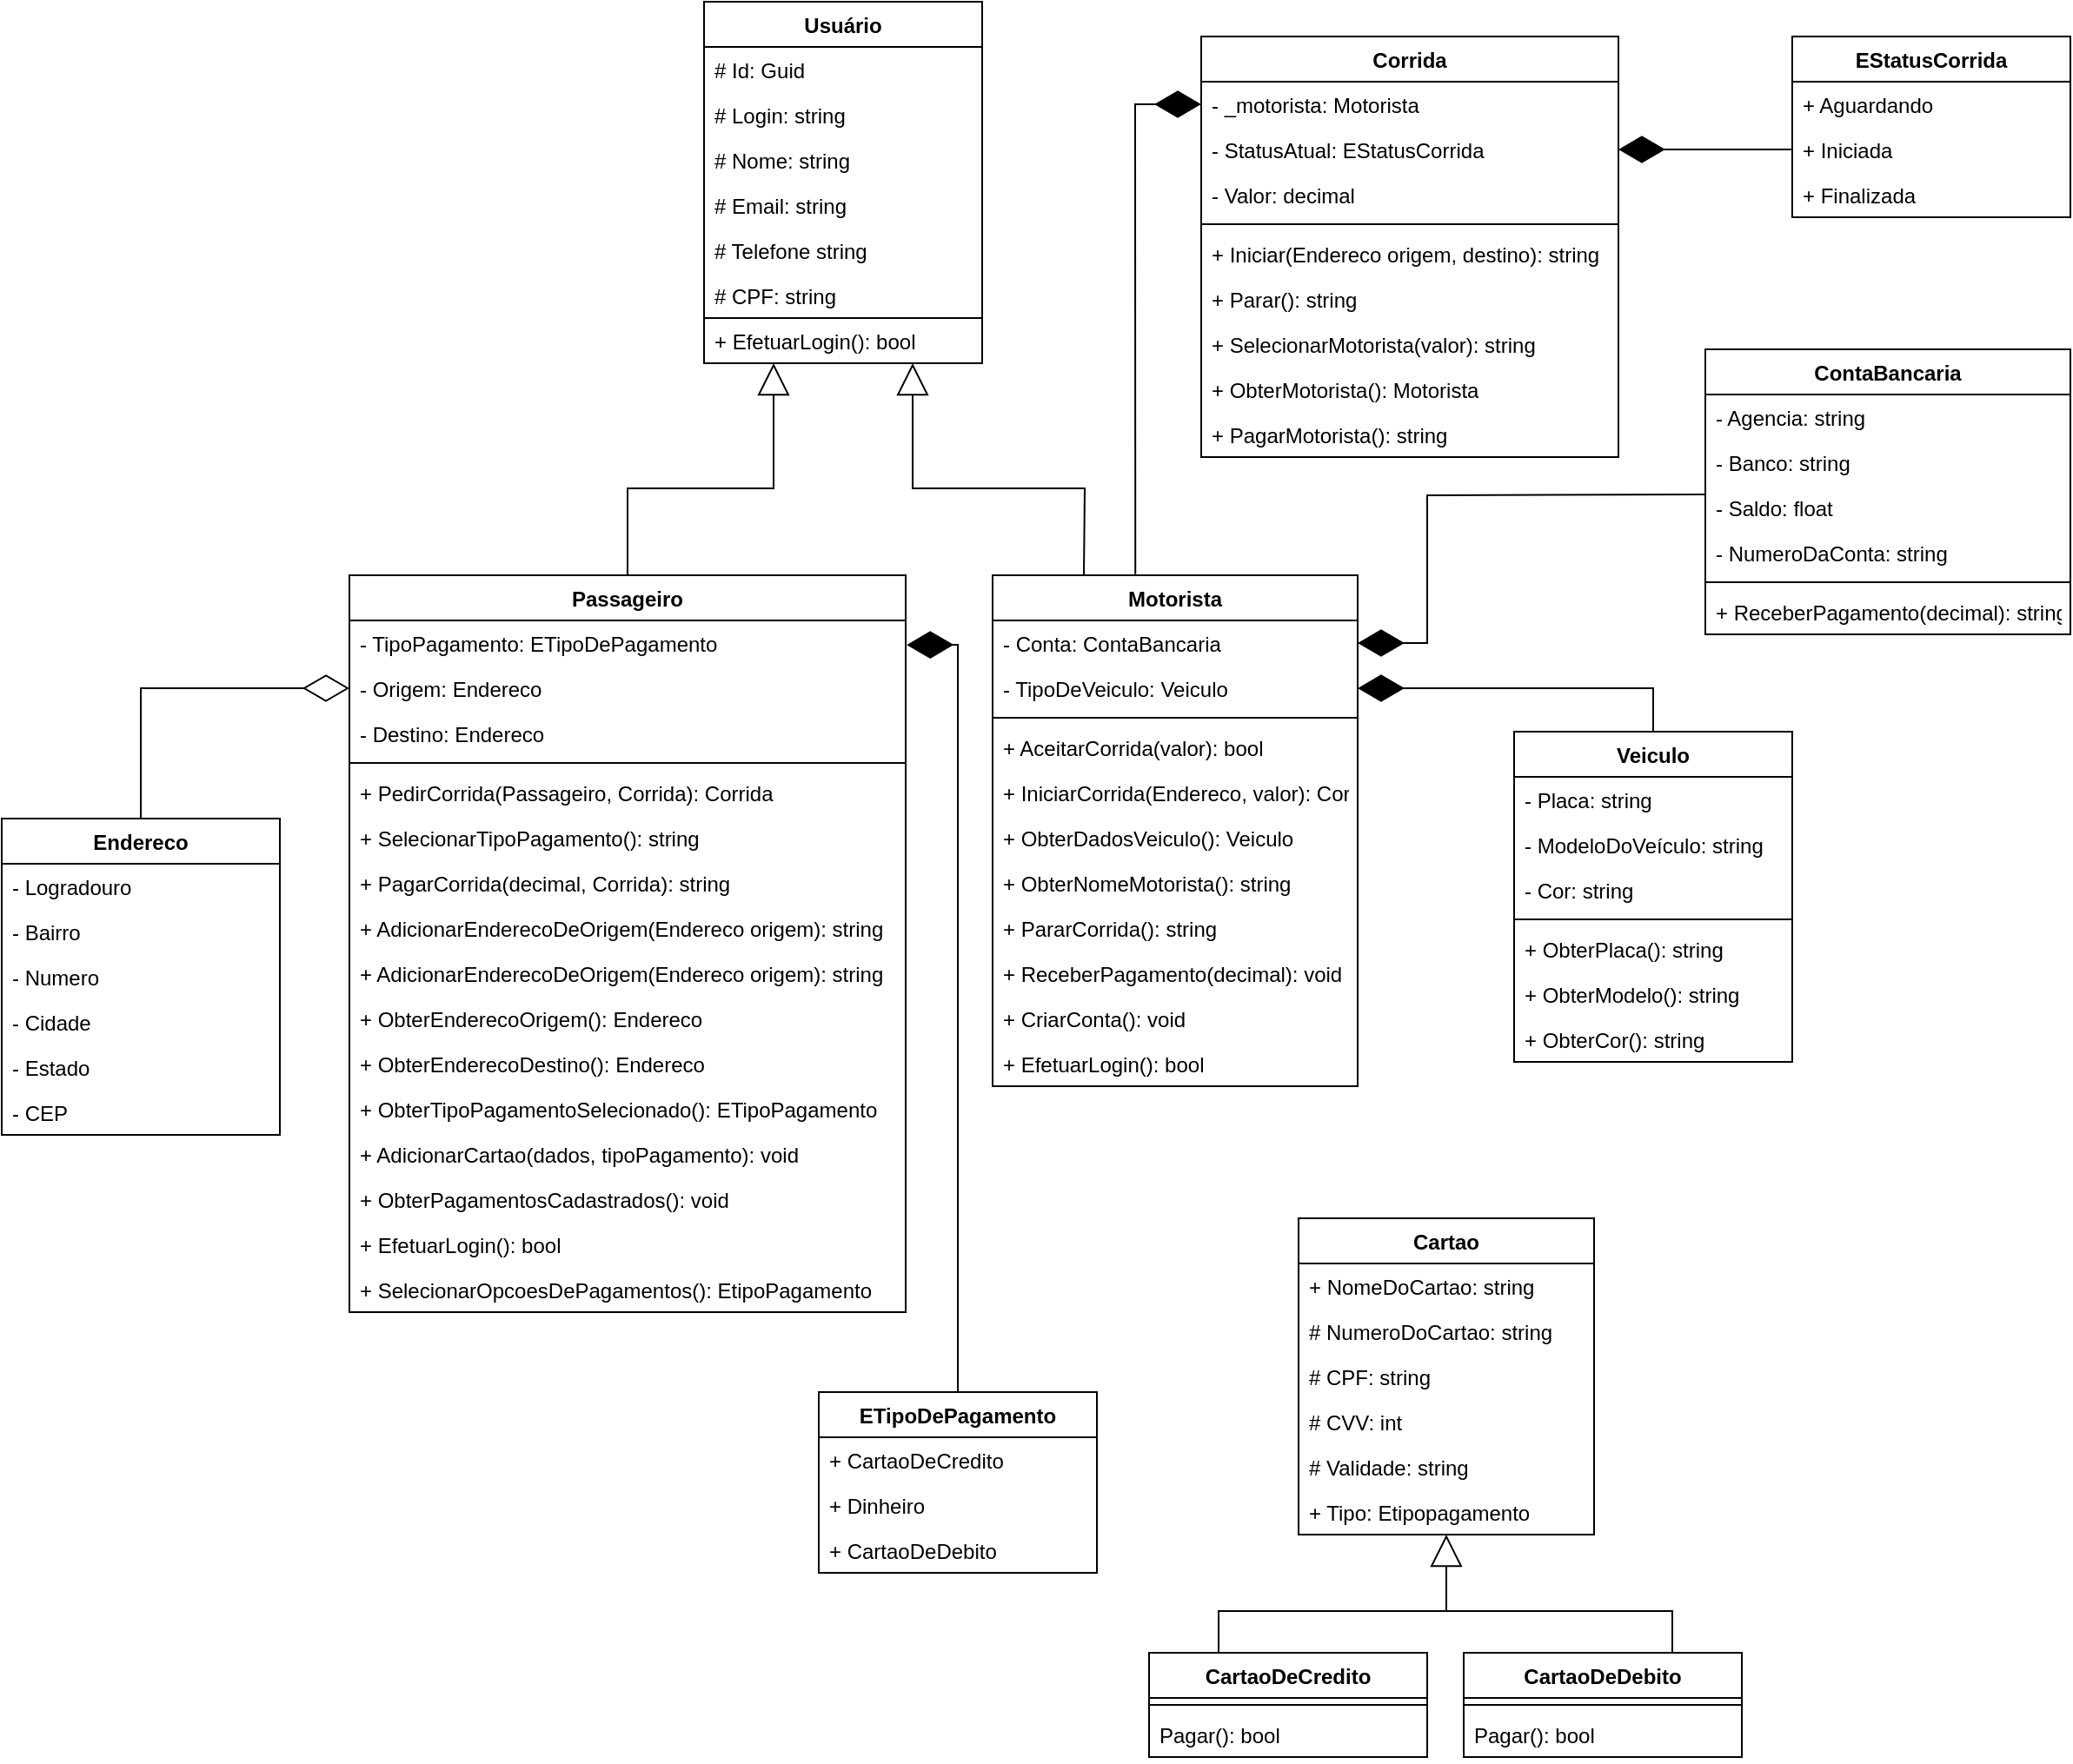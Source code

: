 <mxfile version="20.2.3" type="device"><diagram id="JI-TAaaCPzhpU8c-VdDG" name="Page-1"><mxGraphModel dx="3412" dy="1371" grid="1" gridSize="10" guides="1" tooltips="1" connect="1" arrows="1" fold="1" page="1" pageScale="1" pageWidth="827" pageHeight="1169" math="0" shadow="0"><root><mxCell id="0"/><mxCell id="1" parent="0"/><mxCell id="uXIIYwVitnvNrpm6AXKh-1" value="Usuário" style="swimlane;fontStyle=1;align=center;verticalAlign=top;childLayout=stackLayout;horizontal=1;startSize=26;horizontalStack=0;resizeParent=1;resizeParentMax=0;resizeLast=0;collapsible=1;marginBottom=0;" parent="1" vertex="1"><mxGeometry x="174" width="160" height="208" as="geometry"/></mxCell><mxCell id="uXIIYwVitnvNrpm6AXKh-29" value="# Id: Guid" style="text;strokeColor=none;fillColor=none;align=left;verticalAlign=top;spacingLeft=4;spacingRight=4;overflow=hidden;rotatable=0;points=[[0,0.5],[1,0.5]];portConstraint=eastwest;" parent="uXIIYwVitnvNrpm6AXKh-1" vertex="1"><mxGeometry y="26" width="160" height="26" as="geometry"/></mxCell><mxCell id="uXIIYwVitnvNrpm6AXKh-42" value="# Login: string" style="text;strokeColor=none;fillColor=none;align=left;verticalAlign=top;spacingLeft=4;spacingRight=4;overflow=hidden;rotatable=0;points=[[0,0.5],[1,0.5]];portConstraint=eastwest;" parent="uXIIYwVitnvNrpm6AXKh-1" vertex="1"><mxGeometry y="52" width="160" height="26" as="geometry"/></mxCell><mxCell id="uXIIYwVitnvNrpm6AXKh-28" value="# Nome: string" style="text;strokeColor=none;fillColor=none;align=left;verticalAlign=top;spacingLeft=4;spacingRight=4;overflow=hidden;rotatable=0;points=[[0,0.5],[1,0.5]];portConstraint=eastwest;" parent="uXIIYwVitnvNrpm6AXKh-1" vertex="1"><mxGeometry y="78" width="160" height="26" as="geometry"/></mxCell><mxCell id="uXIIYwVitnvNrpm6AXKh-2" value="# Email: string" style="text;strokeColor=none;fillColor=none;align=left;verticalAlign=top;spacingLeft=4;spacingRight=4;overflow=hidden;rotatable=0;points=[[0,0.5],[1,0.5]];portConstraint=eastwest;" parent="uXIIYwVitnvNrpm6AXKh-1" vertex="1"><mxGeometry y="104" width="160" height="26" as="geometry"/></mxCell><mxCell id="uXIIYwVitnvNrpm6AXKh-27" value="# Telefone string" style="text;strokeColor=none;fillColor=none;align=left;verticalAlign=top;spacingLeft=4;spacingRight=4;overflow=hidden;rotatable=0;points=[[0,0.5],[1,0.5]];portConstraint=eastwest;" parent="uXIIYwVitnvNrpm6AXKh-1" vertex="1"><mxGeometry y="130" width="160" height="26" as="geometry"/></mxCell><mxCell id="uXIIYwVitnvNrpm6AXKh-32" value="# CPF: string" style="text;strokeColor=none;fillColor=none;align=left;verticalAlign=top;spacingLeft=4;spacingRight=4;overflow=hidden;rotatable=0;points=[[0,0.5],[1,0.5]];portConstraint=eastwest;" parent="uXIIYwVitnvNrpm6AXKh-1" vertex="1"><mxGeometry y="156" width="160" height="26" as="geometry"/></mxCell><mxCell id="yvrcJaJNoF_qxqTx-UQw-15" value="+ EfetuarLogin(): bool" style="text;strokeColor=default;fillColor=none;align=left;verticalAlign=top;spacingLeft=4;spacingRight=4;overflow=hidden;rotatable=0;points=[[0,0.5],[1,0.5]];portConstraint=eastwest;" vertex="1" parent="uXIIYwVitnvNrpm6AXKh-1"><mxGeometry y="182" width="160" height="26" as="geometry"/></mxCell><mxCell id="uXIIYwVitnvNrpm6AXKh-5" value="Passageiro" style="swimlane;fontStyle=1;align=center;verticalAlign=top;childLayout=stackLayout;horizontal=1;startSize=26;horizontalStack=0;resizeParent=1;resizeParentMax=0;resizeLast=0;collapsible=1;marginBottom=0;" parent="1" vertex="1"><mxGeometry x="-30" y="330" width="320" height="424" as="geometry"/></mxCell><mxCell id="uXIIYwVitnvNrpm6AXKh-38" value="- TipoPagamento: ETipoDePagamento" style="text;strokeColor=none;fillColor=none;align=left;verticalAlign=top;spacingLeft=4;spacingRight=4;overflow=hidden;rotatable=0;points=[[0,0.5],[1,0.5]];portConstraint=eastwest;" parent="uXIIYwVitnvNrpm6AXKh-5" vertex="1"><mxGeometry y="26" width="320" height="26" as="geometry"/></mxCell><mxCell id="uXIIYwVitnvNrpm6AXKh-40" value="- Origem: Endereco" style="text;strokeColor=none;fillColor=none;align=left;verticalAlign=top;spacingLeft=4;spacingRight=4;overflow=hidden;rotatable=0;points=[[0,0.5],[1,0.5]];portConstraint=eastwest;" parent="uXIIYwVitnvNrpm6AXKh-5" vertex="1"><mxGeometry y="52" width="320" height="26" as="geometry"/></mxCell><mxCell id="uXIIYwVitnvNrpm6AXKh-41" value="- Destino: Endereco" style="text;strokeColor=none;fillColor=none;align=left;verticalAlign=top;spacingLeft=4;spacingRight=4;overflow=hidden;rotatable=0;points=[[0,0.5],[1,0.5]];portConstraint=eastwest;" parent="uXIIYwVitnvNrpm6AXKh-5" vertex="1"><mxGeometry y="78" width="320" height="26" as="geometry"/></mxCell><mxCell id="uXIIYwVitnvNrpm6AXKh-7" value="" style="line;strokeWidth=1;fillColor=none;align=left;verticalAlign=middle;spacingTop=-1;spacingLeft=3;spacingRight=3;rotatable=0;labelPosition=right;points=[];portConstraint=eastwest;" parent="uXIIYwVitnvNrpm6AXKh-5" vertex="1"><mxGeometry y="104" width="320" height="8" as="geometry"/></mxCell><mxCell id="uXIIYwVitnvNrpm6AXKh-8" value="+ PedirCorrida(Passageiro, Corrida): Corrida" style="text;strokeColor=none;fillColor=none;align=left;verticalAlign=top;spacingLeft=4;spacingRight=4;overflow=hidden;rotatable=0;points=[[0,0.5],[1,0.5]];portConstraint=eastwest;" parent="uXIIYwVitnvNrpm6AXKh-5" vertex="1"><mxGeometry y="112" width="320" height="26" as="geometry"/></mxCell><mxCell id="uXIIYwVitnvNrpm6AXKh-83" value="+ SelecionarTipoPagamento(): string" style="text;strokeColor=none;fillColor=none;align=left;verticalAlign=top;spacingLeft=4;spacingRight=4;overflow=hidden;rotatable=0;points=[[0,0.5],[1,0.5]];portConstraint=eastwest;" parent="uXIIYwVitnvNrpm6AXKh-5" vertex="1"><mxGeometry y="138" width="320" height="26" as="geometry"/></mxCell><mxCell id="uXIIYwVitnvNrpm6AXKh-84" value="+ PagarCorrida(decimal, Corrida): string" style="text;strokeColor=none;fillColor=none;align=left;verticalAlign=top;spacingLeft=4;spacingRight=4;overflow=hidden;rotatable=0;points=[[0,0.5],[1,0.5]];portConstraint=eastwest;" parent="uXIIYwVitnvNrpm6AXKh-5" vertex="1"><mxGeometry y="164" width="320" height="26" as="geometry"/></mxCell><mxCell id="uXIIYwVitnvNrpm6AXKh-173" value="+ AdicionarEnderecoDeOrigem(Endereco origem): string" style="text;strokeColor=none;fillColor=none;align=left;verticalAlign=top;spacingLeft=4;spacingRight=4;overflow=hidden;rotatable=0;points=[[0,0.5],[1,0.5]];portConstraint=eastwest;" parent="uXIIYwVitnvNrpm6AXKh-5" vertex="1"><mxGeometry y="190" width="320" height="26" as="geometry"/></mxCell><mxCell id="uXIIYwVitnvNrpm6AXKh-174" value="+ AdicionarEnderecoDeOrigem(Endereco origem): string" style="text;strokeColor=none;fillColor=none;align=left;verticalAlign=top;spacingLeft=4;spacingRight=4;overflow=hidden;rotatable=0;points=[[0,0.5],[1,0.5]];portConstraint=eastwest;" parent="uXIIYwVitnvNrpm6AXKh-5" vertex="1"><mxGeometry y="216" width="320" height="26" as="geometry"/></mxCell><mxCell id="yvrcJaJNoF_qxqTx-UQw-9" value="+ ObterEnderecoOrigem(): Endereco" style="text;strokeColor=none;fillColor=none;align=left;verticalAlign=top;spacingLeft=4;spacingRight=4;overflow=hidden;rotatable=0;points=[[0,0.5],[1,0.5]];portConstraint=eastwest;" vertex="1" parent="uXIIYwVitnvNrpm6AXKh-5"><mxGeometry y="242" width="320" height="26" as="geometry"/></mxCell><mxCell id="yvrcJaJNoF_qxqTx-UQw-8" value="+ ObterEnderecoDestino(): Endereco" style="text;strokeColor=none;fillColor=none;align=left;verticalAlign=top;spacingLeft=4;spacingRight=4;overflow=hidden;rotatable=0;points=[[0,0.5],[1,0.5]];portConstraint=eastwest;" vertex="1" parent="uXIIYwVitnvNrpm6AXKh-5"><mxGeometry y="268" width="320" height="26" as="geometry"/></mxCell><mxCell id="yvrcJaJNoF_qxqTx-UQw-7" value="+ ObterTipoPagamentoSelecionado(): ETipoPagamento" style="text;strokeColor=none;fillColor=none;align=left;verticalAlign=top;spacingLeft=4;spacingRight=4;overflow=hidden;rotatable=0;points=[[0,0.5],[1,0.5]];portConstraint=eastwest;" vertex="1" parent="uXIIYwVitnvNrpm6AXKh-5"><mxGeometry y="294" width="320" height="26" as="geometry"/></mxCell><mxCell id="yvrcJaJNoF_qxqTx-UQw-6" value="+ AdicionarCartao(dados, tipoPagamento): void" style="text;strokeColor=none;fillColor=none;align=left;verticalAlign=top;spacingLeft=4;spacingRight=4;overflow=hidden;rotatable=0;points=[[0,0.5],[1,0.5]];portConstraint=eastwest;" vertex="1" parent="uXIIYwVitnvNrpm6AXKh-5"><mxGeometry y="320" width="320" height="26" as="geometry"/></mxCell><mxCell id="yvrcJaJNoF_qxqTx-UQw-5" value="+ ObterPagamentosCadastrados(): void" style="text;strokeColor=none;fillColor=none;align=left;verticalAlign=top;spacingLeft=4;spacingRight=4;overflow=hidden;rotatable=0;points=[[0,0.5],[1,0.5]];portConstraint=eastwest;" vertex="1" parent="uXIIYwVitnvNrpm6AXKh-5"><mxGeometry y="346" width="320" height="26" as="geometry"/></mxCell><mxCell id="yvrcJaJNoF_qxqTx-UQw-4" value="+ EfetuarLogin(): bool" style="text;strokeColor=none;fillColor=none;align=left;verticalAlign=top;spacingLeft=4;spacingRight=4;overflow=hidden;rotatable=0;points=[[0,0.5],[1,0.5]];portConstraint=eastwest;" vertex="1" parent="uXIIYwVitnvNrpm6AXKh-5"><mxGeometry y="372" width="320" height="26" as="geometry"/></mxCell><mxCell id="yvrcJaJNoF_qxqTx-UQw-3" value="+ SelecionarOpcoesDePagamentos(): EtipoPagamento" style="text;strokeColor=none;fillColor=none;align=left;verticalAlign=top;spacingLeft=4;spacingRight=4;overflow=hidden;rotatable=0;points=[[0,0.5],[1,0.5]];portConstraint=eastwest;" vertex="1" parent="uXIIYwVitnvNrpm6AXKh-5"><mxGeometry y="398" width="320" height="26" as="geometry"/></mxCell><mxCell id="uXIIYwVitnvNrpm6AXKh-9" value="Veiculo" style="swimlane;fontStyle=1;align=center;verticalAlign=top;childLayout=stackLayout;horizontal=1;startSize=26;horizontalStack=0;resizeParent=1;resizeParentMax=0;resizeLast=0;collapsible=1;marginBottom=0;" parent="1" vertex="1"><mxGeometry x="640" y="420" width="160" height="190" as="geometry"/></mxCell><mxCell id="uXIIYwVitnvNrpm6AXKh-10" value="- Placa: string" style="text;strokeColor=none;fillColor=none;align=left;verticalAlign=top;spacingLeft=4;spacingRight=4;overflow=hidden;rotatable=0;points=[[0,0.5],[1,0.5]];portConstraint=eastwest;" parent="uXIIYwVitnvNrpm6AXKh-9" vertex="1"><mxGeometry y="26" width="160" height="26" as="geometry"/></mxCell><mxCell id="uXIIYwVitnvNrpm6AXKh-66" value="- ModeloDoVeículo: string" style="text;strokeColor=none;fillColor=none;align=left;verticalAlign=top;spacingLeft=4;spacingRight=4;overflow=hidden;rotatable=0;points=[[0,0.5],[1,0.5]];portConstraint=eastwest;" parent="uXIIYwVitnvNrpm6AXKh-9" vertex="1"><mxGeometry y="52" width="160" height="26" as="geometry"/></mxCell><mxCell id="UBZa5tZ-X4ekOd2fPBgk-17" value="- Cor: string" style="text;strokeColor=none;fillColor=none;align=left;verticalAlign=top;spacingLeft=4;spacingRight=4;overflow=hidden;rotatable=0;points=[[0,0.5],[1,0.5]];portConstraint=eastwest;" parent="uXIIYwVitnvNrpm6AXKh-9" vertex="1"><mxGeometry y="78" width="160" height="26" as="geometry"/></mxCell><mxCell id="uXIIYwVitnvNrpm6AXKh-11" value="" style="line;strokeWidth=1;fillColor=none;align=left;verticalAlign=middle;spacingTop=-1;spacingLeft=3;spacingRight=3;rotatable=0;labelPosition=right;points=[];portConstraint=eastwest;" parent="uXIIYwVitnvNrpm6AXKh-9" vertex="1"><mxGeometry y="104" width="160" height="8" as="geometry"/></mxCell><mxCell id="uXIIYwVitnvNrpm6AXKh-12" value="+ ObterPlaca(): string" style="text;strokeColor=none;fillColor=none;align=left;verticalAlign=top;spacingLeft=4;spacingRight=4;overflow=hidden;rotatable=0;points=[[0,0.5],[1,0.5]];portConstraint=eastwest;" parent="uXIIYwVitnvNrpm6AXKh-9" vertex="1"><mxGeometry y="112" width="160" height="26" as="geometry"/></mxCell><mxCell id="uXIIYwVitnvNrpm6AXKh-114" value="+ ObterModelo(): string" style="text;strokeColor=none;fillColor=none;align=left;verticalAlign=top;spacingLeft=4;spacingRight=4;overflow=hidden;rotatable=0;points=[[0,0.5],[1,0.5]];portConstraint=eastwest;" parent="uXIIYwVitnvNrpm6AXKh-9" vertex="1"><mxGeometry y="138" width="160" height="26" as="geometry"/></mxCell><mxCell id="UBZa5tZ-X4ekOd2fPBgk-18" value="+ ObterCor(): string" style="text;strokeColor=none;fillColor=none;align=left;verticalAlign=top;spacingLeft=4;spacingRight=4;overflow=hidden;rotatable=0;points=[[0,0.5],[1,0.5]];portConstraint=eastwest;" parent="uXIIYwVitnvNrpm6AXKh-9" vertex="1"><mxGeometry y="164" width="160" height="26" as="geometry"/></mxCell><mxCell id="uXIIYwVitnvNrpm6AXKh-13" value="Endereco" style="swimlane;fontStyle=1;align=center;verticalAlign=top;childLayout=stackLayout;horizontal=1;startSize=26;horizontalStack=0;resizeParent=1;resizeParentMax=0;resizeLast=0;collapsible=1;marginBottom=0;" parent="1" vertex="1"><mxGeometry x="-230" y="470" width="160" height="182" as="geometry"/></mxCell><mxCell id="uXIIYwVitnvNrpm6AXKh-14" value="- Logradouro" style="text;strokeColor=none;fillColor=none;align=left;verticalAlign=top;spacingLeft=4;spacingRight=4;overflow=hidden;rotatable=0;points=[[0,0.5],[1,0.5]];portConstraint=eastwest;" parent="uXIIYwVitnvNrpm6AXKh-13" vertex="1"><mxGeometry y="26" width="160" height="26" as="geometry"/></mxCell><mxCell id="uXIIYwVitnvNrpm6AXKh-51" value="- Bairro" style="text;strokeColor=none;fillColor=none;align=left;verticalAlign=top;spacingLeft=4;spacingRight=4;overflow=hidden;rotatable=0;points=[[0,0.5],[1,0.5]];portConstraint=eastwest;" parent="uXIIYwVitnvNrpm6AXKh-13" vertex="1"><mxGeometry y="52" width="160" height="26" as="geometry"/></mxCell><mxCell id="uXIIYwVitnvNrpm6AXKh-52" value="- Numero" style="text;strokeColor=none;fillColor=none;align=left;verticalAlign=top;spacingLeft=4;spacingRight=4;overflow=hidden;rotatable=0;points=[[0,0.5],[1,0.5]];portConstraint=eastwest;" parent="uXIIYwVitnvNrpm6AXKh-13" vertex="1"><mxGeometry y="78" width="160" height="26" as="geometry"/></mxCell><mxCell id="uXIIYwVitnvNrpm6AXKh-53" value="- Cidade" style="text;strokeColor=none;fillColor=none;align=left;verticalAlign=top;spacingLeft=4;spacingRight=4;overflow=hidden;rotatable=0;points=[[0,0.5],[1,0.5]];portConstraint=eastwest;" parent="uXIIYwVitnvNrpm6AXKh-13" vertex="1"><mxGeometry y="104" width="160" height="26" as="geometry"/></mxCell><mxCell id="uXIIYwVitnvNrpm6AXKh-54" value="- Estado" style="text;strokeColor=none;fillColor=none;align=left;verticalAlign=top;spacingLeft=4;spacingRight=4;overflow=hidden;rotatable=0;points=[[0,0.5],[1,0.5]];portConstraint=eastwest;" parent="uXIIYwVitnvNrpm6AXKh-13" vertex="1"><mxGeometry y="130" width="160" height="26" as="geometry"/></mxCell><mxCell id="uXIIYwVitnvNrpm6AXKh-55" value="- CEP" style="text;strokeColor=none;fillColor=none;align=left;verticalAlign=top;spacingLeft=4;spacingRight=4;overflow=hidden;rotatable=0;points=[[0,0.5],[1,0.5]];portConstraint=eastwest;" parent="uXIIYwVitnvNrpm6AXKh-13" vertex="1"><mxGeometry y="156" width="160" height="26" as="geometry"/></mxCell><mxCell id="uXIIYwVitnvNrpm6AXKh-17" value="Motorista" style="swimlane;fontStyle=1;align=center;verticalAlign=top;childLayout=stackLayout;horizontal=1;startSize=26;horizontalStack=0;resizeParent=1;resizeParentMax=0;resizeLast=0;collapsible=1;marginBottom=0;" parent="1" vertex="1"><mxGeometry x="340" y="330" width="210" height="294" as="geometry"/></mxCell><mxCell id="uXIIYwVitnvNrpm6AXKh-18" value="- Conta: ContaBancaria" style="text;strokeColor=none;fillColor=none;align=left;verticalAlign=top;spacingLeft=4;spacingRight=4;overflow=hidden;rotatable=0;points=[[0,0.5],[1,0.5]];portConstraint=eastwest;" parent="uXIIYwVitnvNrpm6AXKh-17" vertex="1"><mxGeometry y="26" width="210" height="26" as="geometry"/></mxCell><mxCell id="uXIIYwVitnvNrpm6AXKh-64" value="- TipoDeVeiculo: Veiculo" style="text;strokeColor=none;fillColor=none;align=left;verticalAlign=top;spacingLeft=4;spacingRight=4;overflow=hidden;rotatable=0;points=[[0,0.5],[1,0.5]];portConstraint=eastwest;" parent="uXIIYwVitnvNrpm6AXKh-17" vertex="1"><mxGeometry y="52" width="210" height="26" as="geometry"/></mxCell><mxCell id="uXIIYwVitnvNrpm6AXKh-19" value="" style="line;strokeWidth=1;fillColor=none;align=left;verticalAlign=middle;spacingTop=-1;spacingLeft=3;spacingRight=3;rotatable=0;labelPosition=right;points=[];portConstraint=eastwest;" parent="uXIIYwVitnvNrpm6AXKh-17" vertex="1"><mxGeometry y="78" width="210" height="8" as="geometry"/></mxCell><mxCell id="uXIIYwVitnvNrpm6AXKh-20" value="+ AceitarCorrida(valor): bool" style="text;strokeColor=none;fillColor=none;align=left;verticalAlign=top;spacingLeft=4;spacingRight=4;overflow=hidden;rotatable=0;points=[[0,0.5],[1,0.5]];portConstraint=eastwest;" parent="uXIIYwVitnvNrpm6AXKh-17" vertex="1"><mxGeometry y="86" width="210" height="26" as="geometry"/></mxCell><mxCell id="uXIIYwVitnvNrpm6AXKh-158" value="+ IniciarCorrida(Endereco, valor): Corrida" style="text;strokeColor=none;fillColor=none;align=left;verticalAlign=top;spacingLeft=4;spacingRight=4;overflow=hidden;rotatable=0;points=[[0,0.5],[1,0.5]];portConstraint=eastwest;" parent="uXIIYwVitnvNrpm6AXKh-17" vertex="1"><mxGeometry y="112" width="210" height="26" as="geometry"/></mxCell><mxCell id="uXIIYwVitnvNrpm6AXKh-149" value="+ ObterDadosVeiculo(): Veiculo" style="text;strokeColor=none;fillColor=none;align=left;verticalAlign=top;spacingLeft=4;spacingRight=4;overflow=hidden;rotatable=0;points=[[0,0.5],[1,0.5]];portConstraint=eastwest;" parent="uXIIYwVitnvNrpm6AXKh-17" vertex="1"><mxGeometry y="138" width="210" height="26" as="geometry"/></mxCell><mxCell id="uXIIYwVitnvNrpm6AXKh-115" value="+ ObterNomeMotorista(): string" style="text;strokeColor=none;fillColor=none;align=left;verticalAlign=top;spacingLeft=4;spacingRight=4;overflow=hidden;rotatable=0;points=[[0,0.5],[1,0.5]];portConstraint=eastwest;" parent="uXIIYwVitnvNrpm6AXKh-17" vertex="1"><mxGeometry y="164" width="210" height="26" as="geometry"/></mxCell><mxCell id="uXIIYwVitnvNrpm6AXKh-159" value="+ PararCorrida(): string" style="text;strokeColor=none;fillColor=none;align=left;verticalAlign=top;spacingLeft=4;spacingRight=4;overflow=hidden;rotatable=0;points=[[0,0.5],[1,0.5]];portConstraint=eastwest;" parent="uXIIYwVitnvNrpm6AXKh-17" vertex="1"><mxGeometry y="190" width="210" height="26" as="geometry"/></mxCell><mxCell id="uXIIYwVitnvNrpm6AXKh-151" value="+ ReceberPagamento(decimal): void" style="text;strokeColor=none;fillColor=none;align=left;verticalAlign=top;spacingLeft=4;spacingRight=4;overflow=hidden;rotatable=0;points=[[0,0.5],[1,0.5]];portConstraint=eastwest;" parent="uXIIYwVitnvNrpm6AXKh-17" vertex="1"><mxGeometry y="216" width="210" height="26" as="geometry"/></mxCell><mxCell id="yvrcJaJNoF_qxqTx-UQw-1" value="+ CriarConta(): void" style="text;strokeColor=none;fillColor=none;align=left;verticalAlign=top;spacingLeft=4;spacingRight=4;overflow=hidden;rotatable=0;points=[[0,0.5],[1,0.5]];portConstraint=eastwest;" vertex="1" parent="uXIIYwVitnvNrpm6AXKh-17"><mxGeometry y="242" width="210" height="26" as="geometry"/></mxCell><mxCell id="yvrcJaJNoF_qxqTx-UQw-2" value="+ EfetuarLogin(): bool" style="text;strokeColor=none;fillColor=none;align=left;verticalAlign=top;spacingLeft=4;spacingRight=4;overflow=hidden;rotatable=0;points=[[0,0.5],[1,0.5]];portConstraint=eastwest;" vertex="1" parent="uXIIYwVitnvNrpm6AXKh-17"><mxGeometry y="268" width="210" height="26" as="geometry"/></mxCell><mxCell id="uXIIYwVitnvNrpm6AXKh-23" value="ETipoDePagamento" style="swimlane;fontStyle=1;align=center;verticalAlign=top;childLayout=stackLayout;horizontal=1;startSize=26;horizontalStack=0;resizeParent=1;resizeParentMax=0;resizeLast=0;collapsible=1;marginBottom=0;" parent="1" vertex="1"><mxGeometry x="240" y="800" width="160" height="104" as="geometry"/></mxCell><mxCell id="uXIIYwVitnvNrpm6AXKh-43" value="+ CartaoDeCredito" style="text;strokeColor=none;fillColor=none;align=left;verticalAlign=top;spacingLeft=4;spacingRight=4;overflow=hidden;rotatable=0;points=[[0,0.5],[1,0.5]];portConstraint=eastwest;" parent="uXIIYwVitnvNrpm6AXKh-23" vertex="1"><mxGeometry y="26" width="160" height="26" as="geometry"/></mxCell><mxCell id="uXIIYwVitnvNrpm6AXKh-44" value="+ Dinheiro" style="text;strokeColor=none;fillColor=none;align=left;verticalAlign=top;spacingLeft=4;spacingRight=4;overflow=hidden;rotatable=0;points=[[0,0.5],[1,0.5]];portConstraint=eastwest;" parent="uXIIYwVitnvNrpm6AXKh-23" vertex="1"><mxGeometry y="52" width="160" height="26" as="geometry"/></mxCell><mxCell id="uXIIYwVitnvNrpm6AXKh-46" value="+ CartaoDeDebito" style="text;strokeColor=none;fillColor=none;align=left;verticalAlign=top;spacingLeft=4;spacingRight=4;overflow=hidden;rotatable=0;points=[[0,0.5],[1,0.5]];portConstraint=eastwest;" parent="uXIIYwVitnvNrpm6AXKh-23" vertex="1"><mxGeometry y="78" width="160" height="26" as="geometry"/></mxCell><mxCell id="uXIIYwVitnvNrpm6AXKh-36" value="" style="endArrow=block;endSize=16;endFill=0;html=1;rounded=0;exitX=0.5;exitY=0;exitDx=0;exitDy=0;entryX=0.25;entryY=1;entryDx=0;entryDy=0;" parent="1" source="uXIIYwVitnvNrpm6AXKh-5" target="uXIIYwVitnvNrpm6AXKh-1" edge="1"><mxGeometry width="160" relative="1" as="geometry"><mxPoint x="54" y="282.15" as="sourcePoint"/><mxPoint x="220" y="220" as="targetPoint"/><Array as="points"><mxPoint x="130" y="280"/><mxPoint x="170" y="280"/><mxPoint x="174" y="280"/><mxPoint x="214" y="280"/></Array></mxGeometry></mxCell><mxCell id="uXIIYwVitnvNrpm6AXKh-37" value="" style="endArrow=block;endSize=16;endFill=0;html=1;rounded=0;exitX=0.25;exitY=0;exitDx=0;exitDy=0;entryX=0.75;entryY=1;entryDx=0;entryDy=0;" parent="1" source="uXIIYwVitnvNrpm6AXKh-17" target="uXIIYwVitnvNrpm6AXKh-1" edge="1"><mxGeometry width="160" relative="1" as="geometry"><mxPoint x="220" y="328.15" as="sourcePoint"/><mxPoint x="300" y="220" as="targetPoint"/><Array as="points"><mxPoint x="393" y="280"/><mxPoint x="294" y="280"/></Array></mxGeometry></mxCell><mxCell id="uXIIYwVitnvNrpm6AXKh-77" value="" style="endArrow=diamondThin;endFill=1;endSize=24;html=1;rounded=0;strokeWidth=1;entryX=1;entryY=0.5;entryDx=0;entryDy=0;exitX=0.5;exitY=0;exitDx=0;exitDy=0;" parent="1" source="uXIIYwVitnvNrpm6AXKh-9" target="uXIIYwVitnvNrpm6AXKh-64" edge="1"><mxGeometry width="160" relative="1" as="geometry"><mxPoint x="734" y="373.58" as="sourcePoint"/><mxPoint x="534" y="370" as="targetPoint"/><Array as="points"><mxPoint x="720" y="395"/></Array></mxGeometry></mxCell><mxCell id="uXIIYwVitnvNrpm6AXKh-80" value="" style="endArrow=diamondThin;endFill=0;endSize=24;html=1;rounded=0;strokeWidth=1;entryX=0;entryY=0.5;entryDx=0;entryDy=0;exitX=0.5;exitY=0;exitDx=0;exitDy=0;" parent="1" source="uXIIYwVitnvNrpm6AXKh-13" target="uXIIYwVitnvNrpm6AXKh-40" edge="1"><mxGeometry width="160" relative="1" as="geometry"><mxPoint x="164" y="540" as="sourcePoint"/><mxPoint x="4" y="540" as="targetPoint"/><Array as="points"><mxPoint x="-150" y="395"/></Array></mxGeometry></mxCell><mxCell id="uXIIYwVitnvNrpm6AXKh-82" value="" style="endArrow=diamondThin;endFill=1;endSize=24;html=1;rounded=0;strokeWidth=1;entryX=1.002;entryY=0.542;entryDx=0;entryDy=0;entryPerimeter=0;exitX=0.5;exitY=0;exitDx=0;exitDy=0;" parent="1" target="uXIIYwVitnvNrpm6AXKh-38" edge="1" source="uXIIYwVitnvNrpm6AXKh-23"><mxGeometry width="160" relative="1" as="geometry"><mxPoint x="320" y="620" as="sourcePoint"/><mxPoint x="214" y="530" as="targetPoint"/><Array as="points"><mxPoint x="320" y="370"/></Array></mxGeometry></mxCell><mxCell id="uXIIYwVitnvNrpm6AXKh-89" value="Cartao" style="swimlane;fontStyle=1;align=center;verticalAlign=top;childLayout=stackLayout;horizontal=1;startSize=26;horizontalStack=0;resizeParent=1;resizeParentMax=0;resizeLast=0;collapsible=1;marginBottom=0;" parent="1" vertex="1"><mxGeometry x="516" y="700" width="170" height="182" as="geometry"><mxRectangle x="550" y="620" width="80" height="30" as="alternateBounds"/></mxGeometry></mxCell><mxCell id="yvrcJaJNoF_qxqTx-UQw-10" value="+ NomeDoCartao: string" style="text;strokeColor=none;fillColor=none;align=left;verticalAlign=top;spacingLeft=4;spacingRight=4;overflow=hidden;rotatable=0;points=[[0,0.5],[1,0.5]];portConstraint=eastwest;" vertex="1" parent="uXIIYwVitnvNrpm6AXKh-89"><mxGeometry y="26" width="170" height="26" as="geometry"/></mxCell><mxCell id="uXIIYwVitnvNrpm6AXKh-90" value="# NumeroDoCartao: string" style="text;strokeColor=none;fillColor=none;align=left;verticalAlign=top;spacingLeft=4;spacingRight=4;overflow=hidden;rotatable=0;points=[[0,0.5],[1,0.5]];portConstraint=eastwest;" parent="uXIIYwVitnvNrpm6AXKh-89" vertex="1"><mxGeometry y="52" width="170" height="26" as="geometry"/></mxCell><mxCell id="uXIIYwVitnvNrpm6AXKh-109" value="# CPF: string" style="text;strokeColor=none;fillColor=none;align=left;verticalAlign=top;spacingLeft=4;spacingRight=4;overflow=hidden;rotatable=0;points=[[0,0.5],[1,0.5]];portConstraint=eastwest;" parent="uXIIYwVitnvNrpm6AXKh-89" vertex="1"><mxGeometry y="78" width="170" height="26" as="geometry"/></mxCell><mxCell id="uXIIYwVitnvNrpm6AXKh-119" value="# CVV: int" style="text;strokeColor=none;fillColor=none;align=left;verticalAlign=top;spacingLeft=4;spacingRight=4;overflow=hidden;rotatable=0;points=[[0,0.5],[1,0.5]];portConstraint=eastwest;" parent="uXIIYwVitnvNrpm6AXKh-89" vertex="1"><mxGeometry y="104" width="170" height="26" as="geometry"/></mxCell><mxCell id="uXIIYwVitnvNrpm6AXKh-120" value="# Validade: string" style="text;strokeColor=none;fillColor=none;align=left;verticalAlign=top;spacingLeft=4;spacingRight=4;overflow=hidden;rotatable=0;points=[[0,0.5],[1,0.5]];portConstraint=eastwest;" parent="uXIIYwVitnvNrpm6AXKh-89" vertex="1"><mxGeometry y="130" width="170" height="26" as="geometry"/></mxCell><mxCell id="yvrcJaJNoF_qxqTx-UQw-11" value="+ Tipo: Etipopagamento" style="text;strokeColor=none;fillColor=none;align=left;verticalAlign=top;spacingLeft=4;spacingRight=4;overflow=hidden;rotatable=0;points=[[0,0.5],[1,0.5]];portConstraint=eastwest;" vertex="1" parent="uXIIYwVitnvNrpm6AXKh-89"><mxGeometry y="156" width="170" height="26" as="geometry"/></mxCell><mxCell id="uXIIYwVitnvNrpm6AXKh-93" value="CartaoDeCredito" style="swimlane;fontStyle=1;align=center;verticalAlign=top;childLayout=stackLayout;horizontal=1;startSize=26;horizontalStack=0;resizeParent=1;resizeParentMax=0;resizeLast=0;collapsible=1;marginBottom=0;" parent="1" vertex="1"><mxGeometry x="430" y="950" width="160" height="60" as="geometry"/></mxCell><mxCell id="uXIIYwVitnvNrpm6AXKh-95" value="" style="line;strokeWidth=1;fillColor=none;align=left;verticalAlign=middle;spacingTop=-1;spacingLeft=3;spacingRight=3;rotatable=0;labelPosition=right;points=[];portConstraint=eastwest;" parent="uXIIYwVitnvNrpm6AXKh-93" vertex="1"><mxGeometry y="26" width="160" height="8" as="geometry"/></mxCell><mxCell id="uXIIYwVitnvNrpm6AXKh-96" value="Pagar(): bool" style="text;strokeColor=none;fillColor=none;align=left;verticalAlign=top;spacingLeft=4;spacingRight=4;overflow=hidden;rotatable=0;points=[[0,0.5],[1,0.5]];portConstraint=eastwest;" parent="uXIIYwVitnvNrpm6AXKh-93" vertex="1"><mxGeometry y="34" width="160" height="26" as="geometry"/></mxCell><mxCell id="uXIIYwVitnvNrpm6AXKh-118" style="edgeStyle=orthogonalEdgeStyle;rounded=0;orthogonalLoop=1;jettySize=auto;html=1;endArrow=none;endFill=0;startSize=6;strokeWidth=1;exitX=0.75;exitY=0;exitDx=0;exitDy=0;" parent="1" source="uXIIYwVitnvNrpm6AXKh-97" edge="1"><mxGeometry relative="1" as="geometry"><mxPoint x="601" y="926" as="targetPoint"/><Array as="points"><mxPoint x="731" y="926"/></Array><mxPoint x="721" y="940" as="sourcePoint"/></mxGeometry></mxCell><mxCell id="uXIIYwVitnvNrpm6AXKh-97" value="CartaoDeDebito" style="swimlane;fontStyle=1;align=center;verticalAlign=top;childLayout=stackLayout;horizontal=1;startSize=26;horizontalStack=0;resizeParent=1;resizeParentMax=0;resizeLast=0;collapsible=1;marginBottom=0;" parent="1" vertex="1"><mxGeometry x="611" y="950" width="160" height="60" as="geometry"/></mxCell><mxCell id="uXIIYwVitnvNrpm6AXKh-99" value="" style="line;strokeWidth=1;fillColor=none;align=left;verticalAlign=middle;spacingTop=-1;spacingLeft=3;spacingRight=3;rotatable=0;labelPosition=right;points=[];portConstraint=eastwest;" parent="uXIIYwVitnvNrpm6AXKh-97" vertex="1"><mxGeometry y="26" width="160" height="8" as="geometry"/></mxCell><mxCell id="uXIIYwVitnvNrpm6AXKh-100" value="Pagar(): bool" style="text;strokeColor=none;fillColor=none;align=left;verticalAlign=top;spacingLeft=4;spacingRight=4;overflow=hidden;rotatable=0;points=[[0,0.5],[1,0.5]];portConstraint=eastwest;" parent="uXIIYwVitnvNrpm6AXKh-97" vertex="1"><mxGeometry y="34" width="160" height="26" as="geometry"/></mxCell><mxCell id="uXIIYwVitnvNrpm6AXKh-116" value="" style="endArrow=block;endSize=16;endFill=0;html=1;rounded=0;strokeWidth=1;entryX=0.5;entryY=1;entryDx=0;entryDy=0;exitX=0.25;exitY=0;exitDx=0;exitDy=0;" parent="1" source="uXIIYwVitnvNrpm6AXKh-93" target="uXIIYwVitnvNrpm6AXKh-89" edge="1"><mxGeometry width="160" relative="1" as="geometry"><mxPoint x="481" y="950" as="sourcePoint"/><mxPoint x="501" y="846" as="targetPoint"/><Array as="points"><mxPoint x="470" y="926"/><mxPoint x="601" y="926"/><mxPoint x="601" y="916"/></Array></mxGeometry></mxCell><mxCell id="uXIIYwVitnvNrpm6AXKh-135" value="ContaBancaria" style="swimlane;fontStyle=1;align=center;verticalAlign=top;childLayout=stackLayout;horizontal=1;startSize=26;horizontalStack=0;resizeParent=1;resizeParentMax=0;resizeLast=0;collapsible=1;marginBottom=0;" parent="1" vertex="1"><mxGeometry x="750" y="200" width="210" height="164" as="geometry"/></mxCell><mxCell id="uXIIYwVitnvNrpm6AXKh-143" value="- Agencia: string" style="text;strokeColor=none;fillColor=none;align=left;verticalAlign=top;spacingLeft=4;spacingRight=4;overflow=hidden;rotatable=0;points=[[0,0.5],[1,0.5]];portConstraint=eastwest;" parent="uXIIYwVitnvNrpm6AXKh-135" vertex="1"><mxGeometry y="26" width="210" height="26" as="geometry"/></mxCell><mxCell id="uXIIYwVitnvNrpm6AXKh-144" value="- Banco: string" style="text;strokeColor=none;fillColor=none;align=left;verticalAlign=top;spacingLeft=4;spacingRight=4;overflow=hidden;rotatable=0;points=[[0,0.5],[1,0.5]];portConstraint=eastwest;" parent="uXIIYwVitnvNrpm6AXKh-135" vertex="1"><mxGeometry y="52" width="210" height="26" as="geometry"/></mxCell><mxCell id="uXIIYwVitnvNrpm6AXKh-145" value="- Saldo: float" style="text;strokeColor=none;fillColor=none;align=left;verticalAlign=top;spacingLeft=4;spacingRight=4;overflow=hidden;rotatable=0;points=[[0,0.5],[1,0.5]];portConstraint=eastwest;" parent="uXIIYwVitnvNrpm6AXKh-135" vertex="1"><mxGeometry y="78" width="210" height="26" as="geometry"/></mxCell><mxCell id="uXIIYwVitnvNrpm6AXKh-142" value="- NumeroDaConta: string" style="text;strokeColor=none;fillColor=none;align=left;verticalAlign=top;spacingLeft=4;spacingRight=4;overflow=hidden;rotatable=0;points=[[0,0.5],[1,0.5]];portConstraint=eastwest;" parent="uXIIYwVitnvNrpm6AXKh-135" vertex="1"><mxGeometry y="104" width="210" height="26" as="geometry"/></mxCell><mxCell id="uXIIYwVitnvNrpm6AXKh-137" value="" style="line;strokeWidth=1;fillColor=none;align=left;verticalAlign=middle;spacingTop=-1;spacingLeft=3;spacingRight=3;rotatable=0;labelPosition=right;points=[];portConstraint=eastwest;" parent="uXIIYwVitnvNrpm6AXKh-135" vertex="1"><mxGeometry y="130" width="210" height="8" as="geometry"/></mxCell><mxCell id="uXIIYwVitnvNrpm6AXKh-140" value="+ ReceberPagamento(decimal): string" style="text;strokeColor=none;fillColor=none;align=left;verticalAlign=top;spacingLeft=4;spacingRight=4;overflow=hidden;rotatable=0;points=[[0,0.5],[1,0.5]];portConstraint=eastwest;" parent="uXIIYwVitnvNrpm6AXKh-135" vertex="1"><mxGeometry y="138" width="210" height="26" as="geometry"/></mxCell><mxCell id="uXIIYwVitnvNrpm6AXKh-146" value="" style="endArrow=diamondThin;endFill=1;endSize=24;html=1;rounded=0;strokeWidth=1;entryX=1;entryY=0.5;entryDx=0;entryDy=0;exitX=0.001;exitY=0.212;exitDx=0;exitDy=0;exitPerimeter=0;" parent="1" target="uXIIYwVitnvNrpm6AXKh-18" edge="1"><mxGeometry width="160" relative="1" as="geometry"><mxPoint x="750.21" y="283.512" as="sourcePoint"/><mxPoint x="404.0" y="140.488" as="targetPoint"/><Array as="points"><mxPoint x="590" y="284"/><mxPoint x="590" y="369"/></Array></mxGeometry></mxCell><mxCell id="uXIIYwVitnvNrpm6AXKh-153" value="EStatusCorrida" style="swimlane;fontStyle=1;align=center;verticalAlign=top;childLayout=stackLayout;horizontal=1;startSize=26;horizontalStack=0;resizeParent=1;resizeParentMax=0;resizeLast=0;collapsible=1;marginBottom=0;" parent="1" vertex="1"><mxGeometry x="800" y="20" width="160" height="104" as="geometry"/></mxCell><mxCell id="uXIIYwVitnvNrpm6AXKh-154" value="+ Aguardando" style="text;strokeColor=none;fillColor=none;align=left;verticalAlign=top;spacingLeft=4;spacingRight=4;overflow=hidden;rotatable=0;points=[[0,0.5],[1,0.5]];portConstraint=eastwest;" parent="uXIIYwVitnvNrpm6AXKh-153" vertex="1"><mxGeometry y="26" width="160" height="26" as="geometry"/></mxCell><mxCell id="uXIIYwVitnvNrpm6AXKh-155" value="+ Iniciada" style="text;strokeColor=none;fillColor=none;align=left;verticalAlign=top;spacingLeft=4;spacingRight=4;overflow=hidden;rotatable=0;points=[[0,0.5],[1,0.5]];portConstraint=eastwest;" parent="uXIIYwVitnvNrpm6AXKh-153" vertex="1"><mxGeometry y="52" width="160" height="26" as="geometry"/></mxCell><mxCell id="uXIIYwVitnvNrpm6AXKh-156" value="+ Finalizada" style="text;strokeColor=none;fillColor=none;align=left;verticalAlign=top;spacingLeft=4;spacingRight=4;overflow=hidden;rotatable=0;points=[[0,0.5],[1,0.5]];portConstraint=eastwest;" parent="uXIIYwVitnvNrpm6AXKh-153" vertex="1"><mxGeometry y="78" width="160" height="26" as="geometry"/></mxCell><mxCell id="uXIIYwVitnvNrpm6AXKh-160" value="Corrida" style="swimlane;fontStyle=1;align=center;verticalAlign=top;childLayout=stackLayout;horizontal=1;startSize=26;horizontalStack=0;resizeParent=1;resizeParentMax=0;resizeLast=0;collapsible=1;marginBottom=0;" parent="1" vertex="1"><mxGeometry x="460" y="20" width="240" height="242" as="geometry"/></mxCell><mxCell id="uXIIYwVitnvNrpm6AXKh-161" value="- _motorista: Motorista" style="text;strokeColor=none;fillColor=none;align=left;verticalAlign=top;spacingLeft=4;spacingRight=4;overflow=hidden;rotatable=0;points=[[0,0.5],[1,0.5]];portConstraint=eastwest;" parent="uXIIYwVitnvNrpm6AXKh-160" vertex="1"><mxGeometry y="26" width="240" height="26" as="geometry"/></mxCell><mxCell id="uXIIYwVitnvNrpm6AXKh-168" value="- StatusAtual: EStatusCorrida" style="text;strokeColor=none;fillColor=none;align=left;verticalAlign=top;spacingLeft=4;spacingRight=4;overflow=hidden;rotatable=0;points=[[0,0.5],[1,0.5]];portConstraint=eastwest;" parent="uXIIYwVitnvNrpm6AXKh-160" vertex="1"><mxGeometry y="52" width="240" height="26" as="geometry"/></mxCell><mxCell id="yvrcJaJNoF_qxqTx-UQw-12" value="- Valor: decimal" style="text;strokeColor=none;fillColor=none;align=left;verticalAlign=top;spacingLeft=4;spacingRight=4;overflow=hidden;rotatable=0;points=[[0,0.5],[1,0.5]];portConstraint=eastwest;" vertex="1" parent="uXIIYwVitnvNrpm6AXKh-160"><mxGeometry y="78" width="240" height="26" as="geometry"/></mxCell><mxCell id="uXIIYwVitnvNrpm6AXKh-163" value="" style="line;strokeWidth=1;fillColor=none;align=left;verticalAlign=middle;spacingTop=-1;spacingLeft=3;spacingRight=3;rotatable=0;labelPosition=right;points=[];portConstraint=eastwest;" parent="uXIIYwVitnvNrpm6AXKh-160" vertex="1"><mxGeometry y="104" width="240" height="8" as="geometry"/></mxCell><mxCell id="uXIIYwVitnvNrpm6AXKh-164" value="+ Iniciar(Endereco origem, destino): string" style="text;strokeColor=none;fillColor=none;align=left;verticalAlign=top;spacingLeft=4;spacingRight=4;overflow=hidden;rotatable=0;points=[[0,0.5],[1,0.5]];portConstraint=eastwest;" parent="uXIIYwVitnvNrpm6AXKh-160" vertex="1"><mxGeometry y="112" width="240" height="26" as="geometry"/></mxCell><mxCell id="uXIIYwVitnvNrpm6AXKh-165" value="+ Parar(): string" style="text;strokeColor=none;fillColor=none;align=left;verticalAlign=top;spacingLeft=4;spacingRight=4;overflow=hidden;rotatable=0;points=[[0,0.5],[1,0.5]];portConstraint=eastwest;" parent="uXIIYwVitnvNrpm6AXKh-160" vertex="1"><mxGeometry y="138" width="240" height="26" as="geometry"/></mxCell><mxCell id="uXIIYwVitnvNrpm6AXKh-167" value="+ SelecionarMotorista(valor): string" style="text;strokeColor=none;fillColor=none;align=left;verticalAlign=top;spacingLeft=4;spacingRight=4;overflow=hidden;rotatable=0;points=[[0,0.5],[1,0.5]];portConstraint=eastwest;" parent="uXIIYwVitnvNrpm6AXKh-160" vertex="1"><mxGeometry y="164" width="240" height="26" as="geometry"/></mxCell><mxCell id="yvrcJaJNoF_qxqTx-UQw-13" value="+ ObterMotorista(): Motorista" style="text;strokeColor=none;fillColor=none;align=left;verticalAlign=top;spacingLeft=4;spacingRight=4;overflow=hidden;rotatable=0;points=[[0,0.5],[1,0.5]];portConstraint=eastwest;" vertex="1" parent="uXIIYwVitnvNrpm6AXKh-160"><mxGeometry y="190" width="240" height="26" as="geometry"/></mxCell><mxCell id="yvrcJaJNoF_qxqTx-UQw-14" value="+ PagarMotorista(): string" style="text;strokeColor=none;fillColor=none;align=left;verticalAlign=top;spacingLeft=4;spacingRight=4;overflow=hidden;rotatable=0;points=[[0,0.5],[1,0.5]];portConstraint=eastwest;" vertex="1" parent="uXIIYwVitnvNrpm6AXKh-160"><mxGeometry y="216" width="240" height="26" as="geometry"/></mxCell><mxCell id="uXIIYwVitnvNrpm6AXKh-169" value="" style="endArrow=diamondThin;endFill=1;endSize=24;html=1;rounded=0;strokeWidth=1;entryX=1;entryY=0.5;entryDx=0;entryDy=0;exitX=0;exitY=0.5;exitDx=0;exitDy=0;" parent="1" source="uXIIYwVitnvNrpm6AXKh-155" target="uXIIYwVitnvNrpm6AXKh-168" edge="1"><mxGeometry width="160" relative="1" as="geometry"><mxPoint x="700" y="137" as="sourcePoint"/><mxPoint x="650" y="142.0" as="targetPoint"/></mxGeometry></mxCell><mxCell id="uXIIYwVitnvNrpm6AXKh-170" value="" style="endArrow=diamondThin;endFill=1;endSize=24;html=1;rounded=0;strokeWidth=1;entryX=0;entryY=0.5;entryDx=0;entryDy=0;exitX=0.391;exitY=-0.002;exitDx=0;exitDy=0;exitPerimeter=0;" parent="1" source="uXIIYwVitnvNrpm6AXKh-17" target="uXIIYwVitnvNrpm6AXKh-161" edge="1"><mxGeometry width="160" relative="1" as="geometry"><mxPoint x="260" y="70" as="sourcePoint"/><mxPoint x="420" y="70" as="targetPoint"/><Array as="points"><mxPoint x="422" y="59"/></Array></mxGeometry></mxCell></root></mxGraphModel></diagram></mxfile>